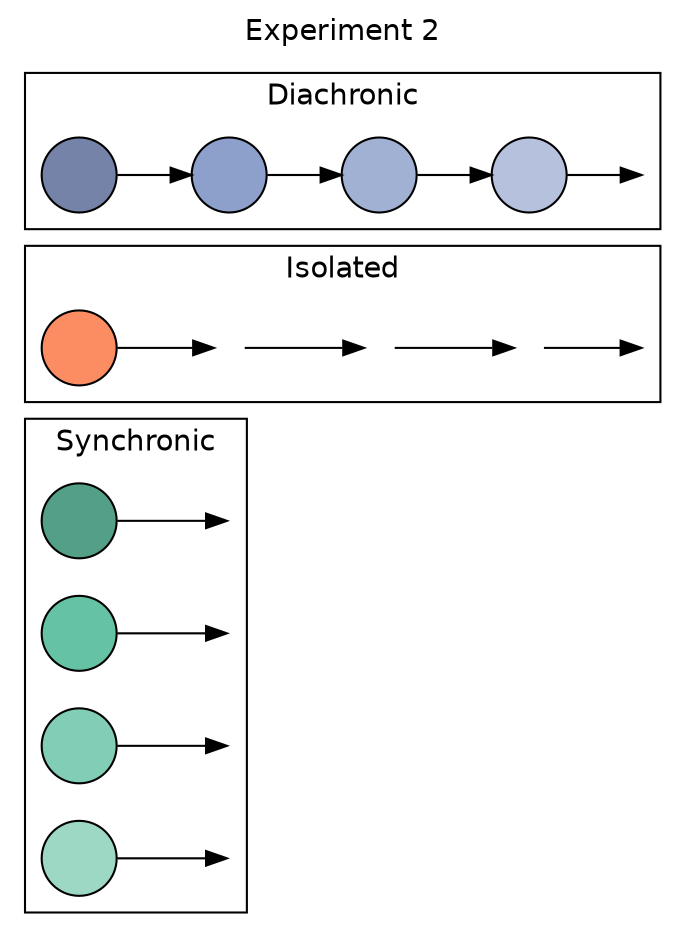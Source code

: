 digraph {
  rankdir=LR;
  label="Experiment 2";
  labelloc=t;
  fontname=helvetica;
  // bgcolor=transparent;

  node[fontname=helvetica; label=""; style=filled; shape=circle];

  // Set cluster order (top to bottom) by initializing
  // nodes in each cluster starting from bottom to top
  s4_1, solo_s1, d1;

  // Colors are people
  s4_1[fillcolor="#549F88"];
  s4_2[fillcolor="#66C2A5"];
  s4_3[fillcolor="#81CDB5"];
  s4_4[fillcolor="#9DD8C5"];
  d1[fillcolor="#7483A7"];
  d2[fillcolor="#8DA0CB"];
  d3[fillcolor="#A1B1D4"];
  d4[fillcolor="#B6C2DD"];
  solo_s1[fillcolor="#FC8D62"];

  // Invisible last nodes
  dinv1, soloinv2, s4inv1, s4inv2, s4inv3, s4inv4[style=invis, width=0];

  subgraph cluster1 {
    label="Diachronic";
    d1 -> d2 -> d3 -> d4 -> dinv1;
  }

  subgraph cluster2 {
    label="Isolated";
    solo_s1 -> solo_s2 -> solo_s3 -> solo_s4 -> soloinv2;

    solo_s2, solo_s3, solo_s4[style=invis, width=0.2];
  }

  subgraph cluster3 {
    label="Synchronic";
    rankdir=TB;
    s4_1 -> s4inv1;
    s4_2 -> s4inv2;
    s4_3 -> s4inv3;
    s4_4 -> s4inv4;
  }

}
